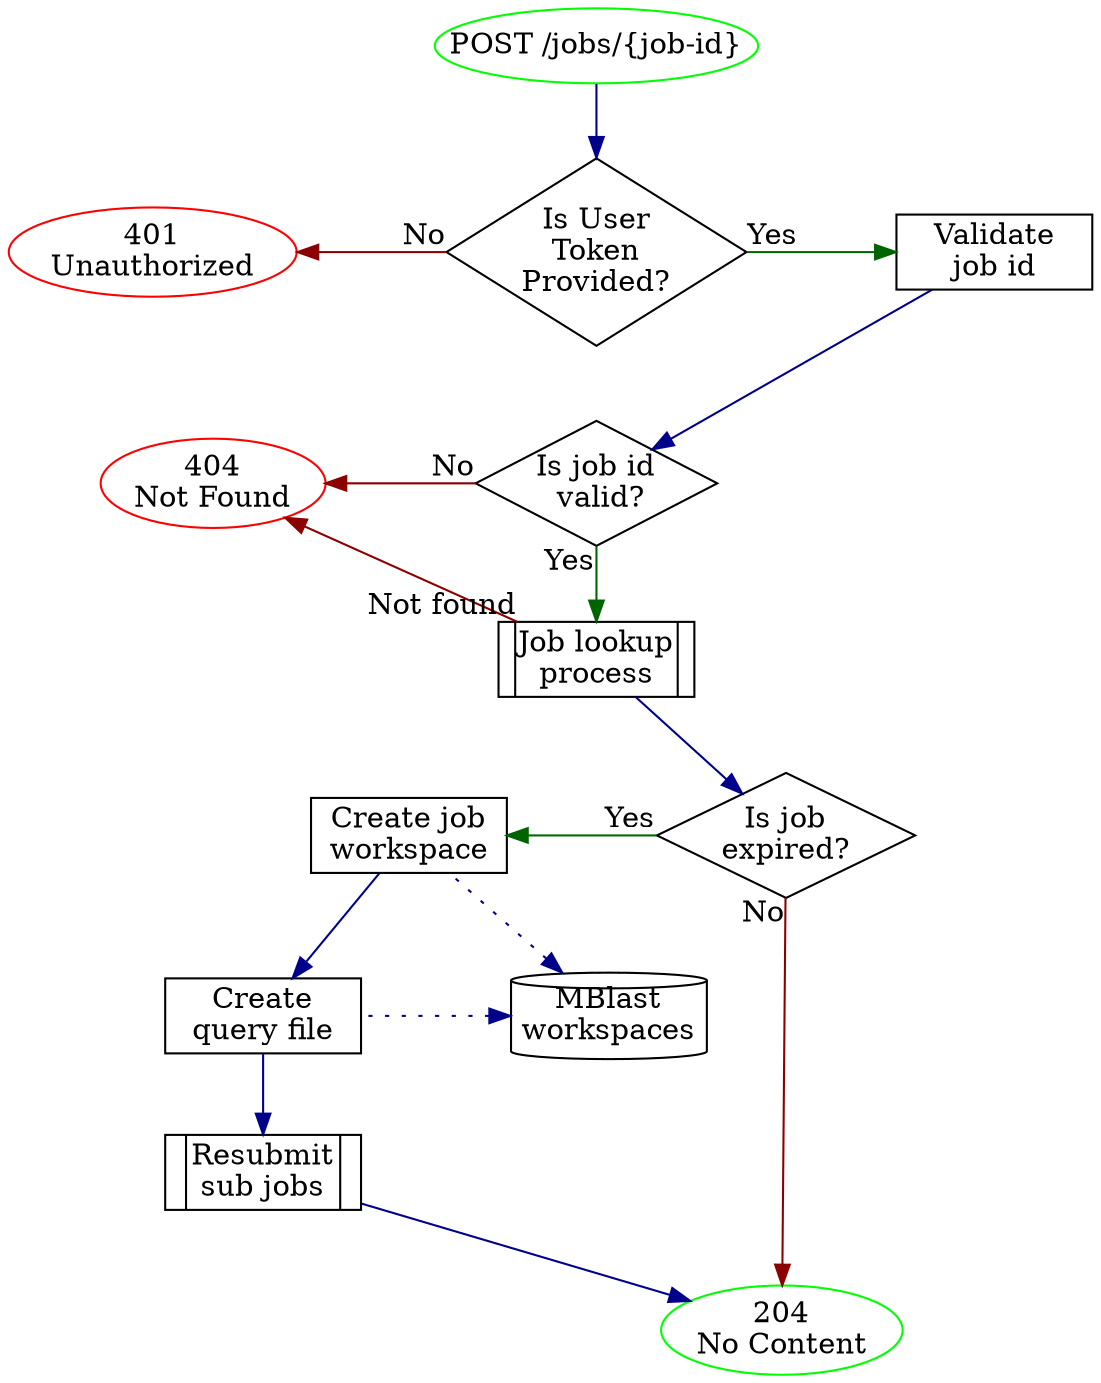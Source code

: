 digraph {
  graph [nodesep=1, splines=line]
  node  [margin=0, shape=rect, width=1.3]
  edge  [color=darkblue]

  //
  // Nodes
  //
  Start               [label="POST /jobs/{job-id}", shape=oval, color=green]
  IsUserTokenProvided [label="Is User\nToken\nProvided?", shape=diamond]
  ValidateJobID       [label="Validate\njob id"]
  IsJobIDValid        [label="Is job id\n valid?", shape=diamond]
  401                 [label="401\nUnauthorized", shape=oval, color=red]
  404                 [label="404\nNot Found", shape=oval, color=red]
  204                 [label="204\nNo Content", shape=oval, color=green]
  JobLookup           [label="|Job lookup\nprocess|", shape=record]
  BlastWorkspaces     [label="MBlast\nworkspaces", shape=cylinder]
  IsExpired           [label="Is job\nexpired?", shape=diamond]
  CreateWorkspace     [label="Create job\nworkspace"]
  CreateQuery         [label="Create\nquery file"]
  ResubmitSubJobs     [label="|Resubmit\nsub jobs|", shape=record]



  //
  // Edges
  //
  Start               -> IsUserTokenProvided
  401                 -> IsUserTokenProvided [headlabel="No", dir=back, color=darkred]
  IsUserTokenProvided -> ValidateJobID       [taillabel="Yes", color=darkgreen]
  ValidateJobID       -> IsJobIDValid        [constraint=false]
  404                 -> IsJobIDValid        [headlabel="No", color=darkred, dir=back]
  IsJobIDValid        -> JobLookup           [taillabel="Yes", color=darkgreen]
  JobLookup           -> 404                 [constraint=false, taillabel="Not found", color=darkred]
  JobLookup           -> IsExpired
  CreateWorkspace     -> IsExpired           [headlabel="Yes", dir=back, color=darkgreen]
  CreateWorkspace     -> CreateQuery
  BlastWorkspaces     -> CreateWorkspace     [constraint=false, style=dotted, dir=back]
  BlastWorkspaces     -> CreateQuery         [style=dotted, dir=back]
  CreateQuery         -> ResubmitSubJobs
  ResubmitSubJobs     -> 204 [constraint=false]
  IsExpired           -> 204 [taillabel="No", color=darkred]


  //
  // Formatting
  //
  {
    rank=same
    401
    IsUserTokenProvided
    ValidateJobID
  }
  {
    rank=same
    404
    IsJobIDValid
  }
  {
    rank=same
  }
  {
    rank=same
    CreateQuery
    BlastWorkspaces
  }
  {
    rank=same
    IsExpired
    CreateWorkspace
  }
  {
    rank=sink
    204
  }
  {
    edge [style=invis]
    IsUserTokenProvided -> IsJobIDValid
    BlastWorkspaces -> 204
    JobLookup -> CreateWorkspace
  }
}